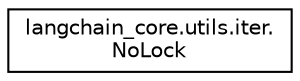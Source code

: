 digraph "Graphical Class Hierarchy"
{
 // LATEX_PDF_SIZE
  edge [fontname="Helvetica",fontsize="10",labelfontname="Helvetica",labelfontsize="10"];
  node [fontname="Helvetica",fontsize="10",shape=record];
  rankdir="LR";
  Node0 [label="langchain_core.utils.iter.\lNoLock",height=0.2,width=0.4,color="black", fillcolor="white", style="filled",URL="$classlangchain__core_1_1utils_1_1iter_1_1NoLock.html",tooltip=" "];
}
